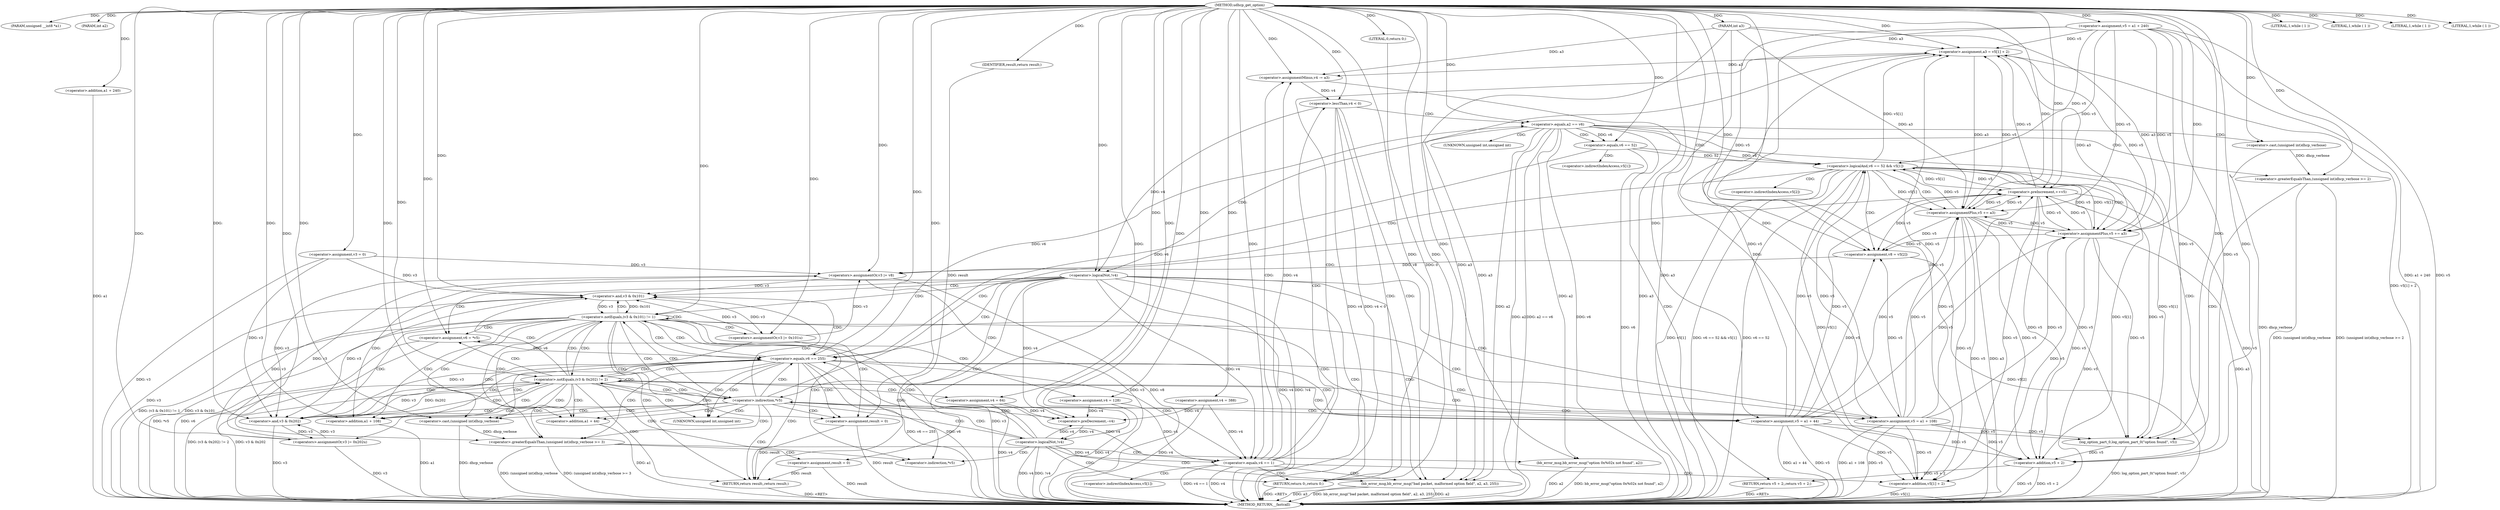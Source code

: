 digraph udhcp_get_option {  
"1000107" [label = "(METHOD,udhcp_get_option)" ]
"1000291" [label = "(METHOD_RETURN,__fastcall)" ]
"1000108" [label = "(PARAM,unsigned __int8 *a1)" ]
"1000109" [label = "(PARAM,int a2)" ]
"1000110" [label = "(PARAM,int a3)" ]
"1000118" [label = "(<operator>.assignment,v3 = 0)" ]
"1000121" [label = "(<operator>.assignment,v4 = 388)" ]
"1000124" [label = "(<operator>.assignment,v5 = a1 + 240)" ]
"1000126" [label = "(<operator>.addition,a1 + 240)" ]
"1000130" [label = "(LITERAL,1,while ( 1 ))" ]
"1000133" [label = "(LITERAL,1,while ( 1 ))" ]
"1000136" [label = "(LITERAL,1,while ( 1 ))" ]
"1000139" [label = "(LITERAL,1,while ( 1 ))" ]
"1000141" [label = "(<operator>.assignment,v6 = *v5)" ]
"1000149" [label = "(<operator>.preDecrement,--v4)" ]
"1000151" [label = "(<operator>.preIncrement,++v5)" ]
"1000154" [label = "(<operator>.logicalNot,!v4)" ]
"1000158" [label = "(<operator>.equals,v6 == 255)" ]
"1000163" [label = "(<operator>.equals,v4 == 1)" ]
"1000167" [label = "(<operator>.assignment,a3 = v5[1] + 2)" ]
"1000169" [label = "(<operator>.addition,v5[1] + 2)" ]
"1000174" [label = "(<operator>.assignmentMinus,v4 -= a3)" ]
"1000178" [label = "(<operator>.lessThan,v4 < 0)" ]
"1000183" [label = "(<operator>.equals,a2 == v6)" ]
"1000188" [label = "(<operator>.greaterEqualsThan,(unsigned int)dhcp_verbose >= 2)" ]
"1000189" [label = "(<operator>.cast,(unsigned int)dhcp_verbose)" ]
"1000193" [label = "(log_option_part_0,log_option_part_0(\"option found\", v5))" ]
"1000196" [label = "(RETURN,return v5 + 2;,return v5 + 2;)" ]
"1000197" [label = "(<operator>.addition,v5 + 2)" ]
"1000201" [label = "(<operator>.logicalAnd,v6 == 52 && v5[1])" ]
"1000202" [label = "(<operator>.equals,v6 == 52)" ]
"1000209" [label = "(<operator>.assignment,v8 = v5[2])" ]
"1000214" [label = "(<operator>.assignmentPlus,v5 += a3)" ]
"1000217" [label = "(<operators>.assignmentOr,v3 |= v8)" ]
"1000222" [label = "(<operator>.assignmentPlus,v5 += a3)" ]
"1000226" [label = "(<operator>.logicalNot,!v4)" ]
"1000230" [label = "(bb_error_msg,bb_error_msg(\"bad packet, malformed option field\", a2, a3, 255))" ]
"1000235" [label = "(RETURN,return 0;,return 0;)" ]
"1000236" [label = "(LITERAL,0,return 0;)" ]
"1000237" [label = "(<operator>.assignment,v5 = a1 + 108)" ]
"1000239" [label = "(<operator>.addition,a1 + 108)" ]
"1000243" [label = "(<operator>.notEquals,(v3 & 0x101) != 1)" ]
"1000244" [label = "(<operator>.and,v3 & 0x101)" ]
"1000249" [label = "(<operators>.assignmentOr,v3 |= 0x101u)" ]
"1000252" [label = "(<operator>.assignment,v4 = 128)" ]
"1000255" [label = "(<operator>.assignment,v5 = a1 + 44)" ]
"1000257" [label = "(<operator>.addition,a1 + 44)" ]
"1000261" [label = "(<operator>.notEquals,(v3 & 0x202) != 2)" ]
"1000262" [label = "(<operator>.and,v3 & 0x202)" ]
"1000267" [label = "(<operators>.assignmentOr,v3 |= 0x202u)" ]
"1000270" [label = "(<operator>.assignment,v4 = 64)" ]
"1000273" [label = "(<operator>.assignment,result = 0)" ]
"1000277" [label = "(<operator>.greaterEqualsThan,(unsigned int)dhcp_verbose >= 3)" ]
"1000278" [label = "(<operator>.cast,(unsigned int)dhcp_verbose)" ]
"1000283" [label = "(bb_error_msg,bb_error_msg(\"option 0x%02x not found\", a2))" ]
"1000286" [label = "(<operator>.assignment,result = 0)" ]
"1000289" [label = "(RETURN,return result;,return result;)" ]
"1000290" [label = "(IDENTIFIER,result,return result;)" ]
"1000143" [label = "(<operator>.indirection,*v5)" ]
"1000146" [label = "(<operator>.indirection,*v5)" ]
"1000170" [label = "(<operator>.indirectIndexAccess,v5[1])" ]
"1000190" [label = "(UNKNOWN,unsigned int,unsigned int)" ]
"1000205" [label = "(<operator>.indirectIndexAccess,v5[1])" ]
"1000211" [label = "(<operator>.indirectIndexAccess,v5[2])" ]
"1000279" [label = "(UNKNOWN,unsigned int,unsigned int)" ]
  "1000277" -> "1000291"  [ label = "DDG: (unsigned int)dhcp_verbose"] 
  "1000163" -> "1000291"  [ label = "DDG: v4"] 
  "1000243" -> "1000291"  [ label = "DDG: (v3 & 0x101) != 1"] 
  "1000217" -> "1000291"  [ label = "DDG: v3"] 
  "1000141" -> "1000291"  [ label = "DDG: *v5"] 
  "1000201" -> "1000291"  [ label = "DDG: v5[1]"] 
  "1000189" -> "1000291"  [ label = "DDG: dhcp_verbose"] 
  "1000202" -> "1000291"  [ label = "DDG: v6"] 
  "1000126" -> "1000291"  [ label = "DDG: a1"] 
  "1000163" -> "1000291"  [ label = "DDG: v4 == 1"] 
  "1000222" -> "1000291"  [ label = "DDG: v5"] 
  "1000188" -> "1000291"  [ label = "DDG: (unsigned int)dhcp_verbose"] 
  "1000237" -> "1000291"  [ label = "DDG: a1 + 108"] 
  "1000243" -> "1000291"  [ label = "DDG: v3 & 0x101"] 
  "1000230" -> "1000291"  [ label = "DDG: a3"] 
  "1000121" -> "1000291"  [ label = "DDG: v4"] 
  "1000257" -> "1000291"  [ label = "DDG: a1"] 
  "1000141" -> "1000291"  [ label = "DDG: v6"] 
  "1000183" -> "1000291"  [ label = "DDG: a2"] 
  "1000178" -> "1000291"  [ label = "DDG: v4 < 0"] 
  "1000230" -> "1000291"  [ label = "DDG: bb_error_msg(\"bad packet, malformed option field\", a2, a3, 255)"] 
  "1000209" -> "1000291"  [ label = "DDG: v5[2]"] 
  "1000151" -> "1000291"  [ label = "DDG: v5"] 
  "1000255" -> "1000291"  [ label = "DDG: v5"] 
  "1000273" -> "1000291"  [ label = "DDG: result"] 
  "1000283" -> "1000291"  [ label = "DDG: bb_error_msg(\"option 0x%02x not found\", a2)"] 
  "1000118" -> "1000291"  [ label = "DDG: v3"] 
  "1000226" -> "1000291"  [ label = "DDG: v4"] 
  "1000226" -> "1000291"  [ label = "DDG: !v4"] 
  "1000110" -> "1000291"  [ label = "DDG: a3"] 
  "1000249" -> "1000291"  [ label = "DDG: v3"] 
  "1000267" -> "1000291"  [ label = "DDG: v3"] 
  "1000183" -> "1000291"  [ label = "DDG: a2 == v6"] 
  "1000222" -> "1000291"  [ label = "DDG: a3"] 
  "1000252" -> "1000291"  [ label = "DDG: v4"] 
  "1000154" -> "1000291"  [ label = "DDG: v4"] 
  "1000158" -> "1000291"  [ label = "DDG: v6 == 255"] 
  "1000214" -> "1000291"  [ label = "DDG: v5"] 
  "1000277" -> "1000291"  [ label = "DDG: (unsigned int)dhcp_verbose >= 3"] 
  "1000270" -> "1000291"  [ label = "DDG: v4"] 
  "1000262" -> "1000291"  [ label = "DDG: v3"] 
  "1000158" -> "1000291"  [ label = "DDG: v6"] 
  "1000230" -> "1000291"  [ label = "DDG: a2"] 
  "1000183" -> "1000291"  [ label = "DDG: v6"] 
  "1000193" -> "1000291"  [ label = "DDG: log_option_part_0(\"option found\", v5)"] 
  "1000261" -> "1000291"  [ label = "DDG: (v3 & 0x202) != 2"] 
  "1000169" -> "1000291"  [ label = "DDG: v5[1]"] 
  "1000286" -> "1000291"  [ label = "DDG: result"] 
  "1000197" -> "1000291"  [ label = "DDG: v5"] 
  "1000255" -> "1000291"  [ label = "DDG: a1 + 44"] 
  "1000188" -> "1000291"  [ label = "DDG: (unsigned int)dhcp_verbose >= 2"] 
  "1000124" -> "1000291"  [ label = "DDG: a1 + 240"] 
  "1000124" -> "1000291"  [ label = "DDG: v5"] 
  "1000278" -> "1000291"  [ label = "DDG: dhcp_verbose"] 
  "1000201" -> "1000291"  [ label = "DDG: v6 == 52 && v5[1]"] 
  "1000174" -> "1000291"  [ label = "DDG: a3"] 
  "1000178" -> "1000291"  [ label = "DDG: v4"] 
  "1000167" -> "1000291"  [ label = "DDG: v5[1] + 2"] 
  "1000214" -> "1000291"  [ label = "DDG: a3"] 
  "1000237" -> "1000291"  [ label = "DDG: v5"] 
  "1000261" -> "1000291"  [ label = "DDG: v3 & 0x202"] 
  "1000201" -> "1000291"  [ label = "DDG: v6 == 52"] 
  "1000197" -> "1000291"  [ label = "DDG: v5 + 2"] 
  "1000154" -> "1000291"  [ label = "DDG: !v4"] 
  "1000239" -> "1000291"  [ label = "DDG: a1"] 
  "1000244" -> "1000291"  [ label = "DDG: v3"] 
  "1000283" -> "1000291"  [ label = "DDG: a2"] 
  "1000217" -> "1000291"  [ label = "DDG: v8"] 
  "1000235" -> "1000291"  [ label = "DDG: <RET>"] 
  "1000289" -> "1000291"  [ label = "DDG: <RET>"] 
  "1000196" -> "1000291"  [ label = "DDG: <RET>"] 
  "1000107" -> "1000108"  [ label = "DDG: "] 
  "1000107" -> "1000109"  [ label = "DDG: "] 
  "1000107" -> "1000110"  [ label = "DDG: "] 
  "1000107" -> "1000118"  [ label = "DDG: "] 
  "1000107" -> "1000121"  [ label = "DDG: "] 
  "1000107" -> "1000124"  [ label = "DDG: "] 
  "1000107" -> "1000126"  [ label = "DDG: "] 
  "1000107" -> "1000130"  [ label = "DDG: "] 
  "1000107" -> "1000133"  [ label = "DDG: "] 
  "1000107" -> "1000136"  [ label = "DDG: "] 
  "1000107" -> "1000139"  [ label = "DDG: "] 
  "1000107" -> "1000141"  [ label = "DDG: "] 
  "1000121" -> "1000149"  [ label = "DDG: v4"] 
  "1000226" -> "1000149"  [ label = "DDG: v4"] 
  "1000270" -> "1000149"  [ label = "DDG: v4"] 
  "1000252" -> "1000149"  [ label = "DDG: v4"] 
  "1000154" -> "1000149"  [ label = "DDG: v4"] 
  "1000107" -> "1000149"  [ label = "DDG: "] 
  "1000201" -> "1000151"  [ label = "DDG: v5[1]"] 
  "1000222" -> "1000151"  [ label = "DDG: v5"] 
  "1000255" -> "1000151"  [ label = "DDG: v5"] 
  "1000214" -> "1000151"  [ label = "DDG: v5"] 
  "1000124" -> "1000151"  [ label = "DDG: v5"] 
  "1000237" -> "1000151"  [ label = "DDG: v5"] 
  "1000107" -> "1000151"  [ label = "DDG: "] 
  "1000149" -> "1000154"  [ label = "DDG: v4"] 
  "1000107" -> "1000154"  [ label = "DDG: "] 
  "1000202" -> "1000158"  [ label = "DDG: v6"] 
  "1000141" -> "1000158"  [ label = "DDG: v6"] 
  "1000107" -> "1000158"  [ label = "DDG: "] 
  "1000121" -> "1000163"  [ label = "DDG: v4"] 
  "1000226" -> "1000163"  [ label = "DDG: v4"] 
  "1000270" -> "1000163"  [ label = "DDG: v4"] 
  "1000252" -> "1000163"  [ label = "DDG: v4"] 
  "1000154" -> "1000163"  [ label = "DDG: v4"] 
  "1000107" -> "1000163"  [ label = "DDG: "] 
  "1000201" -> "1000167"  [ label = "DDG: v5[1]"] 
  "1000222" -> "1000167"  [ label = "DDG: v5"] 
  "1000151" -> "1000167"  [ label = "DDG: v5"] 
  "1000255" -> "1000167"  [ label = "DDG: v5"] 
  "1000214" -> "1000167"  [ label = "DDG: v5"] 
  "1000124" -> "1000167"  [ label = "DDG: v5"] 
  "1000237" -> "1000167"  [ label = "DDG: v5"] 
  "1000107" -> "1000167"  [ label = "DDG: "] 
  "1000110" -> "1000167"  [ label = "DDG: a3"] 
  "1000201" -> "1000169"  [ label = "DDG: v5[1]"] 
  "1000222" -> "1000169"  [ label = "DDG: v5"] 
  "1000151" -> "1000169"  [ label = "DDG: v5"] 
  "1000255" -> "1000169"  [ label = "DDG: v5"] 
  "1000214" -> "1000169"  [ label = "DDG: v5"] 
  "1000124" -> "1000169"  [ label = "DDG: v5"] 
  "1000237" -> "1000169"  [ label = "DDG: v5"] 
  "1000107" -> "1000169"  [ label = "DDG: "] 
  "1000167" -> "1000174"  [ label = "DDG: a3"] 
  "1000110" -> "1000174"  [ label = "DDG: a3"] 
  "1000107" -> "1000174"  [ label = "DDG: "] 
  "1000163" -> "1000174"  [ label = "DDG: v4"] 
  "1000174" -> "1000178"  [ label = "DDG: v4"] 
  "1000107" -> "1000178"  [ label = "DDG: "] 
  "1000107" -> "1000183"  [ label = "DDG: "] 
  "1000158" -> "1000183"  [ label = "DDG: v6"] 
  "1000189" -> "1000188"  [ label = "DDG: dhcp_verbose"] 
  "1000107" -> "1000189"  [ label = "DDG: "] 
  "1000107" -> "1000188"  [ label = "DDG: "] 
  "1000107" -> "1000193"  [ label = "DDG: "] 
  "1000222" -> "1000193"  [ label = "DDG: v5"] 
  "1000151" -> "1000193"  [ label = "DDG: v5"] 
  "1000255" -> "1000193"  [ label = "DDG: v5"] 
  "1000214" -> "1000193"  [ label = "DDG: v5"] 
  "1000124" -> "1000193"  [ label = "DDG: v5"] 
  "1000237" -> "1000193"  [ label = "DDG: v5"] 
  "1000201" -> "1000193"  [ label = "DDG: v5[1]"] 
  "1000197" -> "1000196"  [ label = "DDG: v5 + 2"] 
  "1000222" -> "1000197"  [ label = "DDG: v5"] 
  "1000151" -> "1000197"  [ label = "DDG: v5"] 
  "1000255" -> "1000197"  [ label = "DDG: v5"] 
  "1000214" -> "1000197"  [ label = "DDG: v5"] 
  "1000124" -> "1000197"  [ label = "DDG: v5"] 
  "1000237" -> "1000197"  [ label = "DDG: v5"] 
  "1000193" -> "1000197"  [ label = "DDG: v5"] 
  "1000107" -> "1000197"  [ label = "DDG: "] 
  "1000201" -> "1000197"  [ label = "DDG: v5[1]"] 
  "1000202" -> "1000201"  [ label = "DDG: v6"] 
  "1000202" -> "1000201"  [ label = "DDG: 52"] 
  "1000183" -> "1000202"  [ label = "DDG: v6"] 
  "1000107" -> "1000202"  [ label = "DDG: "] 
  "1000222" -> "1000201"  [ label = "DDG: v5"] 
  "1000151" -> "1000201"  [ label = "DDG: v5"] 
  "1000255" -> "1000201"  [ label = "DDG: v5"] 
  "1000214" -> "1000201"  [ label = "DDG: v5"] 
  "1000124" -> "1000201"  [ label = "DDG: v5"] 
  "1000237" -> "1000201"  [ label = "DDG: v5"] 
  "1000222" -> "1000209"  [ label = "DDG: v5"] 
  "1000151" -> "1000209"  [ label = "DDG: v5"] 
  "1000255" -> "1000209"  [ label = "DDG: v5"] 
  "1000214" -> "1000209"  [ label = "DDG: v5"] 
  "1000124" -> "1000209"  [ label = "DDG: v5"] 
  "1000237" -> "1000209"  [ label = "DDG: v5"] 
  "1000107" -> "1000209"  [ label = "DDG: "] 
  "1000110" -> "1000214"  [ label = "DDG: a3"] 
  "1000107" -> "1000214"  [ label = "DDG: "] 
  "1000167" -> "1000214"  [ label = "DDG: a3"] 
  "1000201" -> "1000214"  [ label = "DDG: v5[1]"] 
  "1000222" -> "1000214"  [ label = "DDG: v5"] 
  "1000151" -> "1000214"  [ label = "DDG: v5"] 
  "1000255" -> "1000214"  [ label = "DDG: v5"] 
  "1000124" -> "1000214"  [ label = "DDG: v5"] 
  "1000237" -> "1000214"  [ label = "DDG: v5"] 
  "1000209" -> "1000217"  [ label = "DDG: v8"] 
  "1000107" -> "1000217"  [ label = "DDG: "] 
  "1000118" -> "1000217"  [ label = "DDG: v3"] 
  "1000249" -> "1000217"  [ label = "DDG: v3"] 
  "1000267" -> "1000217"  [ label = "DDG: v3"] 
  "1000110" -> "1000222"  [ label = "DDG: a3"] 
  "1000107" -> "1000222"  [ label = "DDG: "] 
  "1000167" -> "1000222"  [ label = "DDG: a3"] 
  "1000201" -> "1000222"  [ label = "DDG: v5[1]"] 
  "1000151" -> "1000222"  [ label = "DDG: v5"] 
  "1000255" -> "1000222"  [ label = "DDG: v5"] 
  "1000214" -> "1000222"  [ label = "DDG: v5"] 
  "1000124" -> "1000222"  [ label = "DDG: v5"] 
  "1000237" -> "1000222"  [ label = "DDG: v5"] 
  "1000178" -> "1000226"  [ label = "DDG: v4"] 
  "1000107" -> "1000226"  [ label = "DDG: "] 
  "1000107" -> "1000230"  [ label = "DDG: "] 
  "1000183" -> "1000230"  [ label = "DDG: a2"] 
  "1000110" -> "1000230"  [ label = "DDG: a3"] 
  "1000167" -> "1000230"  [ label = "DDG: a3"] 
  "1000236" -> "1000235"  [ label = "DDG: 0"] 
  "1000107" -> "1000235"  [ label = "DDG: "] 
  "1000107" -> "1000236"  [ label = "DDG: "] 
  "1000107" -> "1000237"  [ label = "DDG: "] 
  "1000107" -> "1000239"  [ label = "DDG: "] 
  "1000244" -> "1000243"  [ label = "DDG: v3"] 
  "1000244" -> "1000243"  [ label = "DDG: 0x101"] 
  "1000217" -> "1000244"  [ label = "DDG: v3"] 
  "1000118" -> "1000244"  [ label = "DDG: v3"] 
  "1000249" -> "1000244"  [ label = "DDG: v3"] 
  "1000267" -> "1000244"  [ label = "DDG: v3"] 
  "1000107" -> "1000244"  [ label = "DDG: "] 
  "1000107" -> "1000243"  [ label = "DDG: "] 
  "1000107" -> "1000249"  [ label = "DDG: "] 
  "1000244" -> "1000249"  [ label = "DDG: v3"] 
  "1000107" -> "1000252"  [ label = "DDG: "] 
  "1000107" -> "1000255"  [ label = "DDG: "] 
  "1000107" -> "1000257"  [ label = "DDG: "] 
  "1000262" -> "1000261"  [ label = "DDG: v3"] 
  "1000262" -> "1000261"  [ label = "DDG: 0x202"] 
  "1000217" -> "1000262"  [ label = "DDG: v3"] 
  "1000118" -> "1000262"  [ label = "DDG: v3"] 
  "1000244" -> "1000262"  [ label = "DDG: v3"] 
  "1000249" -> "1000262"  [ label = "DDG: v3"] 
  "1000267" -> "1000262"  [ label = "DDG: v3"] 
  "1000107" -> "1000262"  [ label = "DDG: "] 
  "1000107" -> "1000261"  [ label = "DDG: "] 
  "1000107" -> "1000267"  [ label = "DDG: "] 
  "1000262" -> "1000267"  [ label = "DDG: v3"] 
  "1000107" -> "1000270"  [ label = "DDG: "] 
  "1000107" -> "1000273"  [ label = "DDG: "] 
  "1000278" -> "1000277"  [ label = "DDG: dhcp_verbose"] 
  "1000107" -> "1000278"  [ label = "DDG: "] 
  "1000107" -> "1000277"  [ label = "DDG: "] 
  "1000107" -> "1000283"  [ label = "DDG: "] 
  "1000183" -> "1000283"  [ label = "DDG: a2"] 
  "1000107" -> "1000286"  [ label = "DDG: "] 
  "1000290" -> "1000289"  [ label = "DDG: result"] 
  "1000273" -> "1000289"  [ label = "DDG: result"] 
  "1000286" -> "1000289"  [ label = "DDG: result"] 
  "1000107" -> "1000290"  [ label = "DDG: "] 
  "1000146" -> "1000154"  [ label = "CDG: "] 
  "1000146" -> "1000151"  [ label = "CDG: "] 
  "1000146" -> "1000149"  [ label = "CDG: "] 
  "1000146" -> "1000239"  [ label = "CDG: "] 
  "1000146" -> "1000237"  [ label = "CDG: "] 
  "1000146" -> "1000255"  [ label = "CDG: "] 
  "1000146" -> "1000244"  [ label = "CDG: "] 
  "1000146" -> "1000243"  [ label = "CDG: "] 
  "1000146" -> "1000262"  [ label = "CDG: "] 
  "1000146" -> "1000261"  [ label = "CDG: "] 
  "1000146" -> "1000257"  [ label = "CDG: "] 
  "1000146" -> "1000279"  [ label = "CDG: "] 
  "1000146" -> "1000278"  [ label = "CDG: "] 
  "1000146" -> "1000277"  [ label = "CDG: "] 
  "1000146" -> "1000273"  [ label = "CDG: "] 
  "1000146" -> "1000289"  [ label = "CDG: "] 
  "1000146" -> "1000158"  [ label = "CDG: "] 
  "1000154" -> "1000235"  [ label = "CDG: "] 
  "1000154" -> "1000230"  [ label = "CDG: "] 
  "1000154" -> "1000143"  [ label = "CDG: "] 
  "1000154" -> "1000141"  [ label = "CDG: "] 
  "1000154" -> "1000158"  [ label = "CDG: "] 
  "1000154" -> "1000146"  [ label = "CDG: "] 
  "1000158" -> "1000163"  [ label = "CDG: "] 
  "1000158" -> "1000239"  [ label = "CDG: "] 
  "1000158" -> "1000237"  [ label = "CDG: "] 
  "1000158" -> "1000255"  [ label = "CDG: "] 
  "1000158" -> "1000244"  [ label = "CDG: "] 
  "1000158" -> "1000243"  [ label = "CDG: "] 
  "1000158" -> "1000262"  [ label = "CDG: "] 
  "1000158" -> "1000261"  [ label = "CDG: "] 
  "1000158" -> "1000257"  [ label = "CDG: "] 
  "1000158" -> "1000279"  [ label = "CDG: "] 
  "1000158" -> "1000278"  [ label = "CDG: "] 
  "1000158" -> "1000277"  [ label = "CDG: "] 
  "1000158" -> "1000273"  [ label = "CDG: "] 
  "1000158" -> "1000289"  [ label = "CDG: "] 
  "1000163" -> "1000174"  [ label = "CDG: "] 
  "1000163" -> "1000170"  [ label = "CDG: "] 
  "1000163" -> "1000169"  [ label = "CDG: "] 
  "1000163" -> "1000167"  [ label = "CDG: "] 
  "1000163" -> "1000178"  [ label = "CDG: "] 
  "1000163" -> "1000235"  [ label = "CDG: "] 
  "1000163" -> "1000230"  [ label = "CDG: "] 
  "1000178" -> "1000183"  [ label = "CDG: "] 
  "1000178" -> "1000235"  [ label = "CDG: "] 
  "1000178" -> "1000230"  [ label = "CDG: "] 
  "1000183" -> "1000190"  [ label = "CDG: "] 
  "1000183" -> "1000189"  [ label = "CDG: "] 
  "1000183" -> "1000188"  [ label = "CDG: "] 
  "1000183" -> "1000202"  [ label = "CDG: "] 
  "1000183" -> "1000201"  [ label = "CDG: "] 
  "1000183" -> "1000197"  [ label = "CDG: "] 
  "1000183" -> "1000196"  [ label = "CDG: "] 
  "1000183" -> "1000226"  [ label = "CDG: "] 
  "1000188" -> "1000193"  [ label = "CDG: "] 
  "1000201" -> "1000222"  [ label = "CDG: "] 
  "1000201" -> "1000217"  [ label = "CDG: "] 
  "1000201" -> "1000214"  [ label = "CDG: "] 
  "1000201" -> "1000211"  [ label = "CDG: "] 
  "1000201" -> "1000209"  [ label = "CDG: "] 
  "1000202" -> "1000205"  [ label = "CDG: "] 
  "1000226" -> "1000235"  [ label = "CDG: "] 
  "1000226" -> "1000230"  [ label = "CDG: "] 
  "1000226" -> "1000239"  [ label = "CDG: "] 
  "1000226" -> "1000237"  [ label = "CDG: "] 
  "1000226" -> "1000244"  [ label = "CDG: "] 
  "1000226" -> "1000243"  [ label = "CDG: "] 
  "1000226" -> "1000143"  [ label = "CDG: "] 
  "1000226" -> "1000141"  [ label = "CDG: "] 
  "1000226" -> "1000158"  [ label = "CDG: "] 
  "1000226" -> "1000146"  [ label = "CDG: "] 
  "1000243" -> "1000252"  [ label = "CDG: "] 
  "1000243" -> "1000249"  [ label = "CDG: "] 
  "1000243" -> "1000255"  [ label = "CDG: "] 
  "1000243" -> "1000262"  [ label = "CDG: "] 
  "1000243" -> "1000261"  [ label = "CDG: "] 
  "1000243" -> "1000257"  [ label = "CDG: "] 
  "1000243" -> "1000279"  [ label = "CDG: "] 
  "1000243" -> "1000278"  [ label = "CDG: "] 
  "1000243" -> "1000277"  [ label = "CDG: "] 
  "1000243" -> "1000273"  [ label = "CDG: "] 
  "1000243" -> "1000289"  [ label = "CDG: "] 
  "1000243" -> "1000239"  [ label = "CDG: "] 
  "1000243" -> "1000237"  [ label = "CDG: "] 
  "1000243" -> "1000244"  [ label = "CDG: "] 
  "1000243" -> "1000243"  [ label = "CDG: "] 
  "1000243" -> "1000143"  [ label = "CDG: "] 
  "1000243" -> "1000141"  [ label = "CDG: "] 
  "1000243" -> "1000158"  [ label = "CDG: "] 
  "1000243" -> "1000146"  [ label = "CDG: "] 
  "1000261" -> "1000270"  [ label = "CDG: "] 
  "1000261" -> "1000267"  [ label = "CDG: "] 
  "1000261" -> "1000279"  [ label = "CDG: "] 
  "1000261" -> "1000278"  [ label = "CDG: "] 
  "1000261" -> "1000277"  [ label = "CDG: "] 
  "1000261" -> "1000273"  [ label = "CDG: "] 
  "1000261" -> "1000289"  [ label = "CDG: "] 
  "1000261" -> "1000255"  [ label = "CDG: "] 
  "1000261" -> "1000262"  [ label = "CDG: "] 
  "1000261" -> "1000261"  [ label = "CDG: "] 
  "1000261" -> "1000257"  [ label = "CDG: "] 
  "1000261" -> "1000239"  [ label = "CDG: "] 
  "1000261" -> "1000237"  [ label = "CDG: "] 
  "1000261" -> "1000244"  [ label = "CDG: "] 
  "1000261" -> "1000243"  [ label = "CDG: "] 
  "1000261" -> "1000143"  [ label = "CDG: "] 
  "1000261" -> "1000141"  [ label = "CDG: "] 
  "1000261" -> "1000158"  [ label = "CDG: "] 
  "1000261" -> "1000146"  [ label = "CDG: "] 
  "1000277" -> "1000286"  [ label = "CDG: "] 
  "1000277" -> "1000283"  [ label = "CDG: "] 
}
